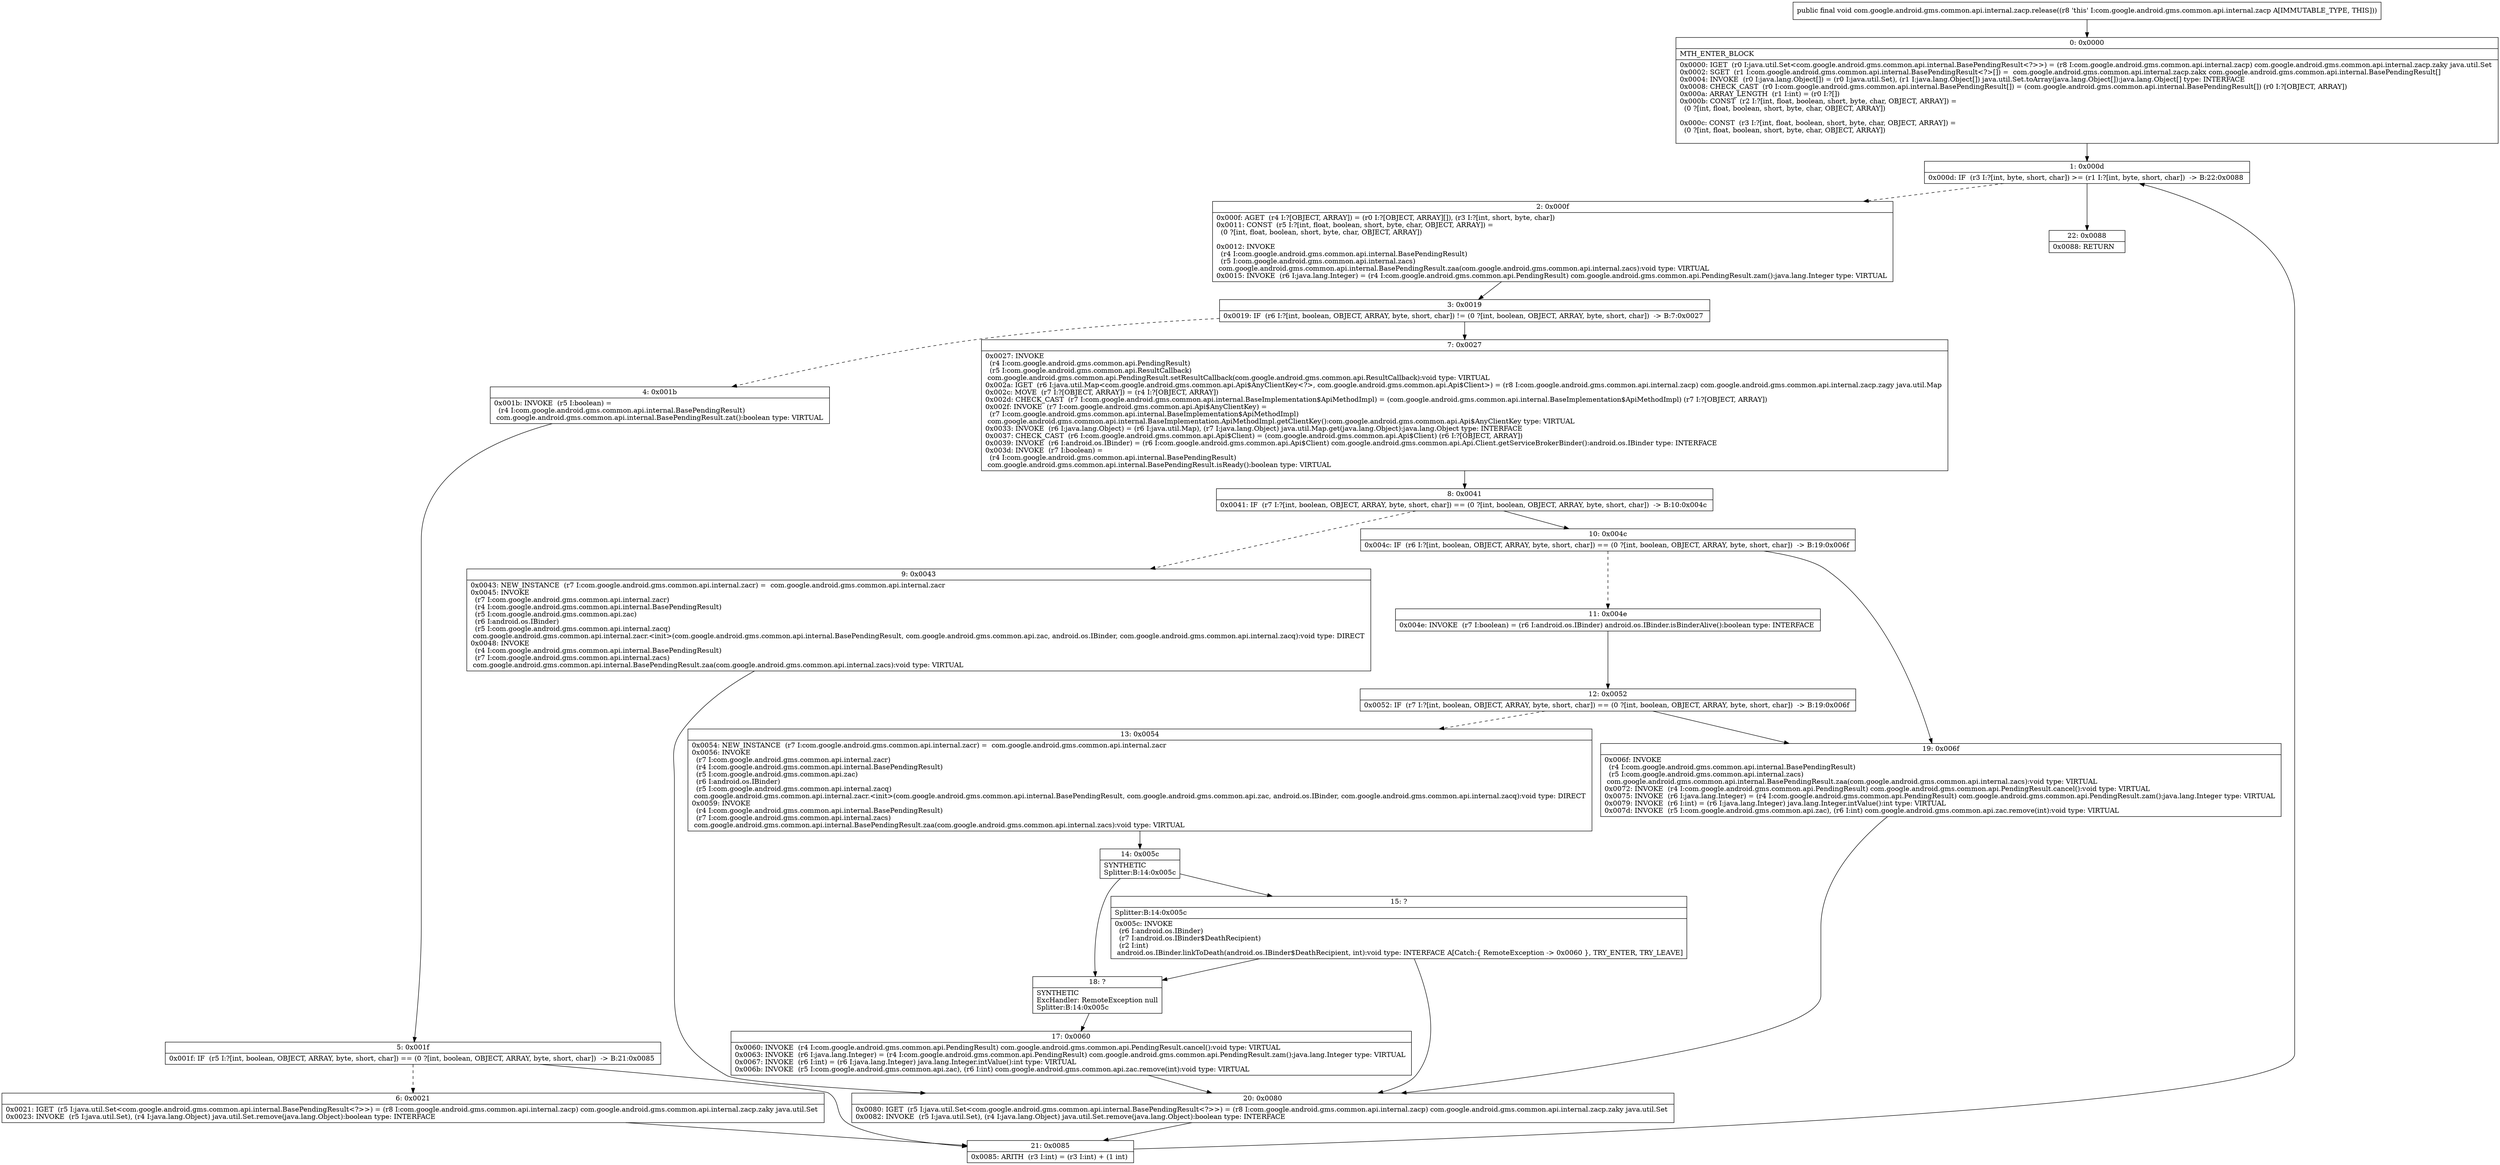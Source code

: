 digraph "CFG forcom.google.android.gms.common.api.internal.zacp.release()V" {
Node_0 [shape=record,label="{0\:\ 0x0000|MTH_ENTER_BLOCK\l|0x0000: IGET  (r0 I:java.util.Set\<com.google.android.gms.common.api.internal.BasePendingResult\<?\>\>) = (r8 I:com.google.android.gms.common.api.internal.zacp) com.google.android.gms.common.api.internal.zacp.zaky java.util.Set \l0x0002: SGET  (r1 I:com.google.android.gms.common.api.internal.BasePendingResult\<?\>[]) =  com.google.android.gms.common.api.internal.zacp.zakx com.google.android.gms.common.api.internal.BasePendingResult[] \l0x0004: INVOKE  (r0 I:java.lang.Object[]) = (r0 I:java.util.Set), (r1 I:java.lang.Object[]) java.util.Set.toArray(java.lang.Object[]):java.lang.Object[] type: INTERFACE \l0x0008: CHECK_CAST  (r0 I:com.google.android.gms.common.api.internal.BasePendingResult[]) = (com.google.android.gms.common.api.internal.BasePendingResult[]) (r0 I:?[OBJECT, ARRAY]) \l0x000a: ARRAY_LENGTH  (r1 I:int) = (r0 I:?[]) \l0x000b: CONST  (r2 I:?[int, float, boolean, short, byte, char, OBJECT, ARRAY]) = \l  (0 ?[int, float, boolean, short, byte, char, OBJECT, ARRAY])\l \l0x000c: CONST  (r3 I:?[int, float, boolean, short, byte, char, OBJECT, ARRAY]) = \l  (0 ?[int, float, boolean, short, byte, char, OBJECT, ARRAY])\l \l}"];
Node_1 [shape=record,label="{1\:\ 0x000d|0x000d: IF  (r3 I:?[int, byte, short, char]) \>= (r1 I:?[int, byte, short, char])  \-\> B:22:0x0088 \l}"];
Node_2 [shape=record,label="{2\:\ 0x000f|0x000f: AGET  (r4 I:?[OBJECT, ARRAY]) = (r0 I:?[OBJECT, ARRAY][]), (r3 I:?[int, short, byte, char]) \l0x0011: CONST  (r5 I:?[int, float, boolean, short, byte, char, OBJECT, ARRAY]) = \l  (0 ?[int, float, boolean, short, byte, char, OBJECT, ARRAY])\l \l0x0012: INVOKE  \l  (r4 I:com.google.android.gms.common.api.internal.BasePendingResult)\l  (r5 I:com.google.android.gms.common.api.internal.zacs)\l com.google.android.gms.common.api.internal.BasePendingResult.zaa(com.google.android.gms.common.api.internal.zacs):void type: VIRTUAL \l0x0015: INVOKE  (r6 I:java.lang.Integer) = (r4 I:com.google.android.gms.common.api.PendingResult) com.google.android.gms.common.api.PendingResult.zam():java.lang.Integer type: VIRTUAL \l}"];
Node_3 [shape=record,label="{3\:\ 0x0019|0x0019: IF  (r6 I:?[int, boolean, OBJECT, ARRAY, byte, short, char]) != (0 ?[int, boolean, OBJECT, ARRAY, byte, short, char])  \-\> B:7:0x0027 \l}"];
Node_4 [shape=record,label="{4\:\ 0x001b|0x001b: INVOKE  (r5 I:boolean) = \l  (r4 I:com.google.android.gms.common.api.internal.BasePendingResult)\l com.google.android.gms.common.api.internal.BasePendingResult.zat():boolean type: VIRTUAL \l}"];
Node_5 [shape=record,label="{5\:\ 0x001f|0x001f: IF  (r5 I:?[int, boolean, OBJECT, ARRAY, byte, short, char]) == (0 ?[int, boolean, OBJECT, ARRAY, byte, short, char])  \-\> B:21:0x0085 \l}"];
Node_6 [shape=record,label="{6\:\ 0x0021|0x0021: IGET  (r5 I:java.util.Set\<com.google.android.gms.common.api.internal.BasePendingResult\<?\>\>) = (r8 I:com.google.android.gms.common.api.internal.zacp) com.google.android.gms.common.api.internal.zacp.zaky java.util.Set \l0x0023: INVOKE  (r5 I:java.util.Set), (r4 I:java.lang.Object) java.util.Set.remove(java.lang.Object):boolean type: INTERFACE \l}"];
Node_7 [shape=record,label="{7\:\ 0x0027|0x0027: INVOKE  \l  (r4 I:com.google.android.gms.common.api.PendingResult)\l  (r5 I:com.google.android.gms.common.api.ResultCallback)\l com.google.android.gms.common.api.PendingResult.setResultCallback(com.google.android.gms.common.api.ResultCallback):void type: VIRTUAL \l0x002a: IGET  (r6 I:java.util.Map\<com.google.android.gms.common.api.Api$AnyClientKey\<?\>, com.google.android.gms.common.api.Api$Client\>) = (r8 I:com.google.android.gms.common.api.internal.zacp) com.google.android.gms.common.api.internal.zacp.zagy java.util.Map \l0x002c: MOVE  (r7 I:?[OBJECT, ARRAY]) = (r4 I:?[OBJECT, ARRAY]) \l0x002d: CHECK_CAST  (r7 I:com.google.android.gms.common.api.internal.BaseImplementation$ApiMethodImpl) = (com.google.android.gms.common.api.internal.BaseImplementation$ApiMethodImpl) (r7 I:?[OBJECT, ARRAY]) \l0x002f: INVOKE  (r7 I:com.google.android.gms.common.api.Api$AnyClientKey) = \l  (r7 I:com.google.android.gms.common.api.internal.BaseImplementation$ApiMethodImpl)\l com.google.android.gms.common.api.internal.BaseImplementation.ApiMethodImpl.getClientKey():com.google.android.gms.common.api.Api$AnyClientKey type: VIRTUAL \l0x0033: INVOKE  (r6 I:java.lang.Object) = (r6 I:java.util.Map), (r7 I:java.lang.Object) java.util.Map.get(java.lang.Object):java.lang.Object type: INTERFACE \l0x0037: CHECK_CAST  (r6 I:com.google.android.gms.common.api.Api$Client) = (com.google.android.gms.common.api.Api$Client) (r6 I:?[OBJECT, ARRAY]) \l0x0039: INVOKE  (r6 I:android.os.IBinder) = (r6 I:com.google.android.gms.common.api.Api$Client) com.google.android.gms.common.api.Api.Client.getServiceBrokerBinder():android.os.IBinder type: INTERFACE \l0x003d: INVOKE  (r7 I:boolean) = \l  (r4 I:com.google.android.gms.common.api.internal.BasePendingResult)\l com.google.android.gms.common.api.internal.BasePendingResult.isReady():boolean type: VIRTUAL \l}"];
Node_8 [shape=record,label="{8\:\ 0x0041|0x0041: IF  (r7 I:?[int, boolean, OBJECT, ARRAY, byte, short, char]) == (0 ?[int, boolean, OBJECT, ARRAY, byte, short, char])  \-\> B:10:0x004c \l}"];
Node_9 [shape=record,label="{9\:\ 0x0043|0x0043: NEW_INSTANCE  (r7 I:com.google.android.gms.common.api.internal.zacr) =  com.google.android.gms.common.api.internal.zacr \l0x0045: INVOKE  \l  (r7 I:com.google.android.gms.common.api.internal.zacr)\l  (r4 I:com.google.android.gms.common.api.internal.BasePendingResult)\l  (r5 I:com.google.android.gms.common.api.zac)\l  (r6 I:android.os.IBinder)\l  (r5 I:com.google.android.gms.common.api.internal.zacq)\l com.google.android.gms.common.api.internal.zacr.\<init\>(com.google.android.gms.common.api.internal.BasePendingResult, com.google.android.gms.common.api.zac, android.os.IBinder, com.google.android.gms.common.api.internal.zacq):void type: DIRECT \l0x0048: INVOKE  \l  (r4 I:com.google.android.gms.common.api.internal.BasePendingResult)\l  (r7 I:com.google.android.gms.common.api.internal.zacs)\l com.google.android.gms.common.api.internal.BasePendingResult.zaa(com.google.android.gms.common.api.internal.zacs):void type: VIRTUAL \l}"];
Node_10 [shape=record,label="{10\:\ 0x004c|0x004c: IF  (r6 I:?[int, boolean, OBJECT, ARRAY, byte, short, char]) == (0 ?[int, boolean, OBJECT, ARRAY, byte, short, char])  \-\> B:19:0x006f \l}"];
Node_11 [shape=record,label="{11\:\ 0x004e|0x004e: INVOKE  (r7 I:boolean) = (r6 I:android.os.IBinder) android.os.IBinder.isBinderAlive():boolean type: INTERFACE \l}"];
Node_12 [shape=record,label="{12\:\ 0x0052|0x0052: IF  (r7 I:?[int, boolean, OBJECT, ARRAY, byte, short, char]) == (0 ?[int, boolean, OBJECT, ARRAY, byte, short, char])  \-\> B:19:0x006f \l}"];
Node_13 [shape=record,label="{13\:\ 0x0054|0x0054: NEW_INSTANCE  (r7 I:com.google.android.gms.common.api.internal.zacr) =  com.google.android.gms.common.api.internal.zacr \l0x0056: INVOKE  \l  (r7 I:com.google.android.gms.common.api.internal.zacr)\l  (r4 I:com.google.android.gms.common.api.internal.BasePendingResult)\l  (r5 I:com.google.android.gms.common.api.zac)\l  (r6 I:android.os.IBinder)\l  (r5 I:com.google.android.gms.common.api.internal.zacq)\l com.google.android.gms.common.api.internal.zacr.\<init\>(com.google.android.gms.common.api.internal.BasePendingResult, com.google.android.gms.common.api.zac, android.os.IBinder, com.google.android.gms.common.api.internal.zacq):void type: DIRECT \l0x0059: INVOKE  \l  (r4 I:com.google.android.gms.common.api.internal.BasePendingResult)\l  (r7 I:com.google.android.gms.common.api.internal.zacs)\l com.google.android.gms.common.api.internal.BasePendingResult.zaa(com.google.android.gms.common.api.internal.zacs):void type: VIRTUAL \l}"];
Node_14 [shape=record,label="{14\:\ 0x005c|SYNTHETIC\lSplitter:B:14:0x005c\l}"];
Node_15 [shape=record,label="{15\:\ ?|Splitter:B:14:0x005c\l|0x005c: INVOKE  \l  (r6 I:android.os.IBinder)\l  (r7 I:android.os.IBinder$DeathRecipient)\l  (r2 I:int)\l android.os.IBinder.linkToDeath(android.os.IBinder$DeathRecipient, int):void type: INTERFACE A[Catch:\{ RemoteException \-\> 0x0060 \}, TRY_ENTER, TRY_LEAVE]\l}"];
Node_17 [shape=record,label="{17\:\ 0x0060|0x0060: INVOKE  (r4 I:com.google.android.gms.common.api.PendingResult) com.google.android.gms.common.api.PendingResult.cancel():void type: VIRTUAL \l0x0063: INVOKE  (r6 I:java.lang.Integer) = (r4 I:com.google.android.gms.common.api.PendingResult) com.google.android.gms.common.api.PendingResult.zam():java.lang.Integer type: VIRTUAL \l0x0067: INVOKE  (r6 I:int) = (r6 I:java.lang.Integer) java.lang.Integer.intValue():int type: VIRTUAL \l0x006b: INVOKE  (r5 I:com.google.android.gms.common.api.zac), (r6 I:int) com.google.android.gms.common.api.zac.remove(int):void type: VIRTUAL \l}"];
Node_18 [shape=record,label="{18\:\ ?|SYNTHETIC\lExcHandler: RemoteException null\lSplitter:B:14:0x005c\l}"];
Node_19 [shape=record,label="{19\:\ 0x006f|0x006f: INVOKE  \l  (r4 I:com.google.android.gms.common.api.internal.BasePendingResult)\l  (r5 I:com.google.android.gms.common.api.internal.zacs)\l com.google.android.gms.common.api.internal.BasePendingResult.zaa(com.google.android.gms.common.api.internal.zacs):void type: VIRTUAL \l0x0072: INVOKE  (r4 I:com.google.android.gms.common.api.PendingResult) com.google.android.gms.common.api.PendingResult.cancel():void type: VIRTUAL \l0x0075: INVOKE  (r6 I:java.lang.Integer) = (r4 I:com.google.android.gms.common.api.PendingResult) com.google.android.gms.common.api.PendingResult.zam():java.lang.Integer type: VIRTUAL \l0x0079: INVOKE  (r6 I:int) = (r6 I:java.lang.Integer) java.lang.Integer.intValue():int type: VIRTUAL \l0x007d: INVOKE  (r5 I:com.google.android.gms.common.api.zac), (r6 I:int) com.google.android.gms.common.api.zac.remove(int):void type: VIRTUAL \l}"];
Node_20 [shape=record,label="{20\:\ 0x0080|0x0080: IGET  (r5 I:java.util.Set\<com.google.android.gms.common.api.internal.BasePendingResult\<?\>\>) = (r8 I:com.google.android.gms.common.api.internal.zacp) com.google.android.gms.common.api.internal.zacp.zaky java.util.Set \l0x0082: INVOKE  (r5 I:java.util.Set), (r4 I:java.lang.Object) java.util.Set.remove(java.lang.Object):boolean type: INTERFACE \l}"];
Node_21 [shape=record,label="{21\:\ 0x0085|0x0085: ARITH  (r3 I:int) = (r3 I:int) + (1 int) \l}"];
Node_22 [shape=record,label="{22\:\ 0x0088|0x0088: RETURN   \l}"];
MethodNode[shape=record,label="{public final void com.google.android.gms.common.api.internal.zacp.release((r8 'this' I:com.google.android.gms.common.api.internal.zacp A[IMMUTABLE_TYPE, THIS])) }"];
MethodNode -> Node_0;
Node_0 -> Node_1;
Node_1 -> Node_2[style=dashed];
Node_1 -> Node_22;
Node_2 -> Node_3;
Node_3 -> Node_4[style=dashed];
Node_3 -> Node_7;
Node_4 -> Node_5;
Node_5 -> Node_6[style=dashed];
Node_5 -> Node_21;
Node_6 -> Node_21;
Node_7 -> Node_8;
Node_8 -> Node_9[style=dashed];
Node_8 -> Node_10;
Node_9 -> Node_20;
Node_10 -> Node_11[style=dashed];
Node_10 -> Node_19;
Node_11 -> Node_12;
Node_12 -> Node_13[style=dashed];
Node_12 -> Node_19;
Node_13 -> Node_14;
Node_14 -> Node_15;
Node_14 -> Node_18;
Node_15 -> Node_18;
Node_15 -> Node_20;
Node_17 -> Node_20;
Node_18 -> Node_17;
Node_19 -> Node_20;
Node_20 -> Node_21;
Node_21 -> Node_1;
}

